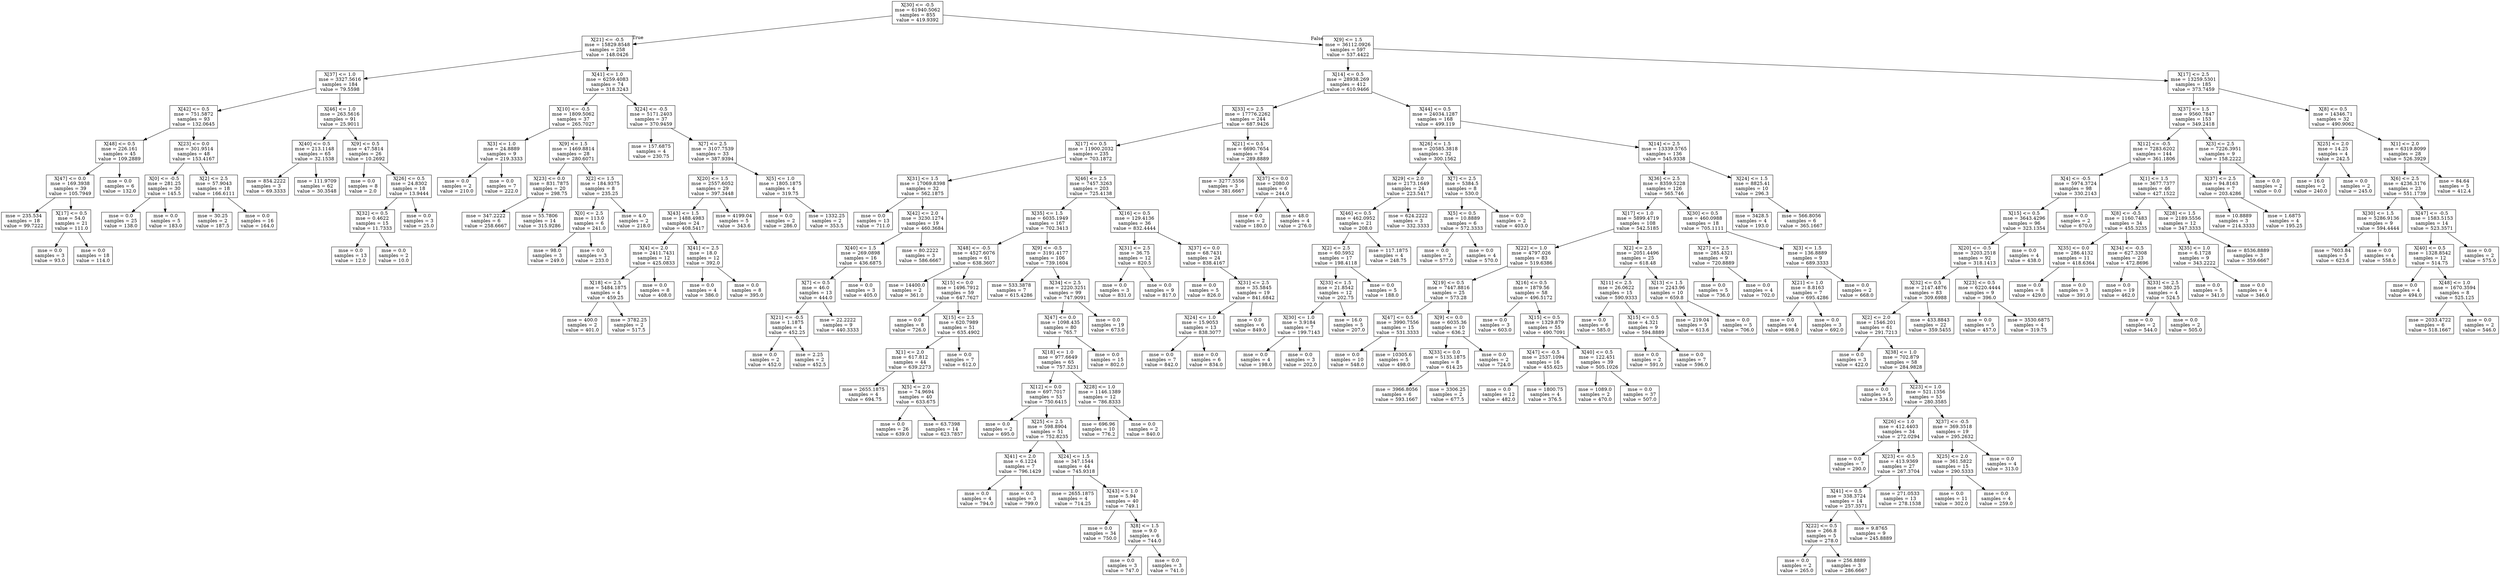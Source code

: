 digraph Tree {
node [shape=box] ;
0 [label="X[30] <= -0.5\nmse = 61940.5062\nsamples = 855\nvalue = 419.9392"] ;
1 [label="X[21] <= -0.5\nmse = 15829.8548\nsamples = 258\nvalue = 148.0426"] ;
0 -> 1 [labeldistance=2.5, labelangle=45, headlabel="True"] ;
2 [label="X[37] <= 1.0\nmse = 3327.5616\nsamples = 184\nvalue = 79.5598"] ;
1 -> 2 ;
3 [label="X[42] <= 0.5\nmse = 751.5872\nsamples = 93\nvalue = 132.0645"] ;
2 -> 3 ;
4 [label="X[48] <= 0.5\nmse = 226.161\nsamples = 45\nvalue = 109.2889"] ;
3 -> 4 ;
5 [label="X[47] <= 0.0\nmse = 169.3938\nsamples = 39\nvalue = 105.7949"] ;
4 -> 5 ;
6 [label="mse = 235.534\nsamples = 18\nvalue = 99.7222"] ;
5 -> 6 ;
7 [label="X[17] <= 0.5\nmse = 54.0\nsamples = 21\nvalue = 111.0"] ;
5 -> 7 ;
8 [label="mse = 0.0\nsamples = 3\nvalue = 93.0"] ;
7 -> 8 ;
9 [label="mse = 0.0\nsamples = 18\nvalue = 114.0"] ;
7 -> 9 ;
10 [label="mse = 0.0\nsamples = 6\nvalue = 132.0"] ;
4 -> 10 ;
11 [label="X[23] <= 0.0\nmse = 301.9514\nsamples = 48\nvalue = 153.4167"] ;
3 -> 11 ;
12 [label="X[0] <= -0.5\nmse = 281.25\nsamples = 30\nvalue = 145.5"] ;
11 -> 12 ;
13 [label="mse = 0.0\nsamples = 25\nvalue = 138.0"] ;
12 -> 13 ;
14 [label="mse = 0.0\nsamples = 5\nvalue = 183.0"] ;
12 -> 14 ;
15 [label="X[2] <= 2.5\nmse = 57.9043\nsamples = 18\nvalue = 166.6111"] ;
11 -> 15 ;
16 [label="mse = 30.25\nsamples = 2\nvalue = 187.5"] ;
15 -> 16 ;
17 [label="mse = 0.0\nsamples = 16\nvalue = 164.0"] ;
15 -> 17 ;
18 [label="X[46] <= 1.0\nmse = 263.5616\nsamples = 91\nvalue = 25.9011"] ;
2 -> 18 ;
19 [label="X[40] <= 0.5\nmse = 213.1148\nsamples = 65\nvalue = 32.1538"] ;
18 -> 19 ;
20 [label="mse = 854.2222\nsamples = 3\nvalue = 69.3333"] ;
19 -> 20 ;
21 [label="mse = 111.9709\nsamples = 62\nvalue = 30.3548"] ;
19 -> 21 ;
22 [label="X[9] <= 0.5\nmse = 47.5814\nsamples = 26\nvalue = 10.2692"] ;
18 -> 22 ;
23 [label="mse = 0.0\nsamples = 8\nvalue = 2.0"] ;
22 -> 23 ;
24 [label="X[26] <= 0.5\nmse = 24.8302\nsamples = 18\nvalue = 13.9444"] ;
22 -> 24 ;
25 [label="X[32] <= 0.5\nmse = 0.4622\nsamples = 15\nvalue = 11.7333"] ;
24 -> 25 ;
26 [label="mse = 0.0\nsamples = 13\nvalue = 12.0"] ;
25 -> 26 ;
27 [label="mse = 0.0\nsamples = 2\nvalue = 10.0"] ;
25 -> 27 ;
28 [label="mse = 0.0\nsamples = 3\nvalue = 25.0"] ;
24 -> 28 ;
29 [label="X[41] <= 1.0\nmse = 6259.4083\nsamples = 74\nvalue = 318.3243"] ;
1 -> 29 ;
30 [label="X[10] <= -0.5\nmse = 1809.5062\nsamples = 37\nvalue = 265.7027"] ;
29 -> 30 ;
31 [label="X[3] <= 1.0\nmse = 24.8889\nsamples = 9\nvalue = 219.3333"] ;
30 -> 31 ;
32 [label="mse = 0.0\nsamples = 2\nvalue = 210.0"] ;
31 -> 32 ;
33 [label="mse = 0.0\nsamples = 7\nvalue = 222.0"] ;
31 -> 33 ;
34 [label="X[9] <= 1.5\nmse = 1469.8814\nsamples = 28\nvalue = 280.6071"] ;
30 -> 34 ;
35 [label="X[23] <= 0.0\nmse = 831.7875\nsamples = 20\nvalue = 298.75"] ;
34 -> 35 ;
36 [label="mse = 347.2222\nsamples = 6\nvalue = 258.6667"] ;
35 -> 36 ;
37 [label="mse = 55.7806\nsamples = 14\nvalue = 315.9286"] ;
35 -> 37 ;
38 [label="X[2] <= 1.5\nmse = 184.9375\nsamples = 8\nvalue = 235.25"] ;
34 -> 38 ;
39 [label="X[0] <= 2.5\nmse = 113.0\nsamples = 6\nvalue = 241.0"] ;
38 -> 39 ;
40 [label="mse = 98.0\nsamples = 3\nvalue = 249.0"] ;
39 -> 40 ;
41 [label="mse = 0.0\nsamples = 3\nvalue = 233.0"] ;
39 -> 41 ;
42 [label="mse = 4.0\nsamples = 2\nvalue = 218.0"] ;
38 -> 42 ;
43 [label="X[24] <= -0.5\nmse = 5171.2403\nsamples = 37\nvalue = 370.9459"] ;
29 -> 43 ;
44 [label="mse = 157.6875\nsamples = 4\nvalue = 230.75"] ;
43 -> 44 ;
45 [label="X[7] <= 2.5\nmse = 3107.7539\nsamples = 33\nvalue = 387.9394"] ;
43 -> 45 ;
46 [label="X[20] <= 1.5\nmse = 2557.6052\nsamples = 29\nvalue = 397.3448"] ;
45 -> 46 ;
47 [label="X[43] <= 1.5\nmse = 1488.4983\nsamples = 24\nvalue = 408.5417"] ;
46 -> 47 ;
48 [label="X[4] <= 2.0\nmse = 2411.7431\nsamples = 12\nvalue = 425.0833"] ;
47 -> 48 ;
49 [label="X[18] <= 2.5\nmse = 5484.1875\nsamples = 4\nvalue = 459.25"] ;
48 -> 49 ;
50 [label="mse = 400.0\nsamples = 2\nvalue = 401.0"] ;
49 -> 50 ;
51 [label="mse = 3782.25\nsamples = 2\nvalue = 517.5"] ;
49 -> 51 ;
52 [label="mse = 0.0\nsamples = 8\nvalue = 408.0"] ;
48 -> 52 ;
53 [label="X[41] <= 2.5\nmse = 18.0\nsamples = 12\nvalue = 392.0"] ;
47 -> 53 ;
54 [label="mse = 0.0\nsamples = 4\nvalue = 386.0"] ;
53 -> 54 ;
55 [label="mse = 0.0\nsamples = 8\nvalue = 395.0"] ;
53 -> 55 ;
56 [label="mse = 4199.04\nsamples = 5\nvalue = 343.6"] ;
46 -> 56 ;
57 [label="X[5] <= 1.0\nmse = 1805.1875\nsamples = 4\nvalue = 319.75"] ;
45 -> 57 ;
58 [label="mse = 0.0\nsamples = 2\nvalue = 286.0"] ;
57 -> 58 ;
59 [label="mse = 1332.25\nsamples = 2\nvalue = 353.5"] ;
57 -> 59 ;
60 [label="X[9] <= 1.5\nmse = 36112.0926\nsamples = 597\nvalue = 537.4422"] ;
0 -> 60 [labeldistance=2.5, labelangle=-45, headlabel="False"] ;
61 [label="X[14] <= 0.5\nmse = 28938.269\nsamples = 412\nvalue = 610.9466"] ;
60 -> 61 ;
62 [label="X[33] <= 2.5\nmse = 17776.2262\nsamples = 244\nvalue = 687.9426"] ;
61 -> 62 ;
63 [label="X[17] <= 0.5\nmse = 11900.2032\nsamples = 235\nvalue = 703.1872"] ;
62 -> 63 ;
64 [label="X[31] <= 1.5\nmse = 17069.8398\nsamples = 32\nvalue = 562.1875"] ;
63 -> 64 ;
65 [label="mse = 0.0\nsamples = 13\nvalue = 711.0"] ;
64 -> 65 ;
66 [label="X[42] <= 2.0\nmse = 3230.1274\nsamples = 19\nvalue = 460.3684"] ;
64 -> 66 ;
67 [label="X[40] <= 1.5\nmse = 269.0898\nsamples = 16\nvalue = 436.6875"] ;
66 -> 67 ;
68 [label="X[7] <= 0.5\nmse = 46.0\nsamples = 13\nvalue = 444.0"] ;
67 -> 68 ;
69 [label="X[21] <= -0.5\nmse = 1.1875\nsamples = 4\nvalue = 452.25"] ;
68 -> 69 ;
70 [label="mse = 0.0\nsamples = 2\nvalue = 452.0"] ;
69 -> 70 ;
71 [label="mse = 2.25\nsamples = 2\nvalue = 452.5"] ;
69 -> 71 ;
72 [label="mse = 22.2222\nsamples = 9\nvalue = 440.3333"] ;
68 -> 72 ;
73 [label="mse = 0.0\nsamples = 3\nvalue = 405.0"] ;
67 -> 73 ;
74 [label="mse = 80.2222\nsamples = 3\nvalue = 586.6667"] ;
66 -> 74 ;
75 [label="X[46] <= 2.5\nmse = 7457.3263\nsamples = 203\nvalue = 725.4138"] ;
63 -> 75 ;
76 [label="X[35] <= 1.5\nmse = 6035.1949\nsamples = 167\nvalue = 702.3413"] ;
75 -> 76 ;
77 [label="X[48] <= -0.5\nmse = 4527.6076\nsamples = 61\nvalue = 638.3607"] ;
76 -> 77 ;
78 [label="mse = 14400.0\nsamples = 2\nvalue = 361.0"] ;
77 -> 78 ;
79 [label="X[15] <= 0.0\nmse = 1496.7912\nsamples = 59\nvalue = 647.7627"] ;
77 -> 79 ;
80 [label="mse = 0.0\nsamples = 8\nvalue = 726.0"] ;
79 -> 80 ;
81 [label="X[15] <= 2.5\nmse = 620.7989\nsamples = 51\nvalue = 635.4902"] ;
79 -> 81 ;
82 [label="X[1] <= 2.0\nmse = 617.812\nsamples = 44\nvalue = 639.2273"] ;
81 -> 82 ;
83 [label="mse = 2655.1875\nsamples = 4\nvalue = 694.75"] ;
82 -> 83 ;
84 [label="X[5] <= 2.0\nmse = 74.9694\nsamples = 40\nvalue = 633.675"] ;
82 -> 84 ;
85 [label="mse = 0.0\nsamples = 26\nvalue = 639.0"] ;
84 -> 85 ;
86 [label="mse = 63.7398\nsamples = 14\nvalue = 623.7857"] ;
84 -> 86 ;
87 [label="mse = 0.0\nsamples = 7\nvalue = 612.0"] ;
81 -> 87 ;
88 [label="X[9] <= -0.5\nmse = 3191.4177\nsamples = 106\nvalue = 739.1604"] ;
76 -> 88 ;
89 [label="mse = 533.3878\nsamples = 7\nvalue = 615.4286"] ;
88 -> 89 ;
90 [label="X[34] <= 2.5\nmse = 2220.3251\nsamples = 99\nvalue = 747.9091"] ;
88 -> 90 ;
91 [label="X[47] <= 0.0\nmse = 1098.435\nsamples = 80\nvalue = 765.7"] ;
90 -> 91 ;
92 [label="X[18] <= 1.0\nmse = 977.6649\nsamples = 65\nvalue = 757.3231"] ;
91 -> 92 ;
93 [label="X[12] <= 0.0\nmse = 697.7017\nsamples = 53\nvalue = 750.6415"] ;
92 -> 93 ;
94 [label="mse = 0.0\nsamples = 2\nvalue = 695.0"] ;
93 -> 94 ;
95 [label="X[25] <= 2.5\nmse = 598.8904\nsamples = 51\nvalue = 752.8235"] ;
93 -> 95 ;
96 [label="X[41] <= 2.0\nmse = 6.1224\nsamples = 7\nvalue = 796.1429"] ;
95 -> 96 ;
97 [label="mse = 0.0\nsamples = 4\nvalue = 794.0"] ;
96 -> 97 ;
98 [label="mse = 0.0\nsamples = 3\nvalue = 799.0"] ;
96 -> 98 ;
99 [label="X[24] <= 1.5\nmse = 347.1544\nsamples = 44\nvalue = 745.9318"] ;
95 -> 99 ;
100 [label="mse = 2655.1875\nsamples = 4\nvalue = 714.25"] ;
99 -> 100 ;
101 [label="X[43] <= 1.0\nmse = 5.94\nsamples = 40\nvalue = 749.1"] ;
99 -> 101 ;
102 [label="mse = 0.0\nsamples = 34\nvalue = 750.0"] ;
101 -> 102 ;
103 [label="X[8] <= 1.5\nmse = 9.0\nsamples = 6\nvalue = 744.0"] ;
101 -> 103 ;
104 [label="mse = 0.0\nsamples = 3\nvalue = 747.0"] ;
103 -> 104 ;
105 [label="mse = 0.0\nsamples = 3\nvalue = 741.0"] ;
103 -> 105 ;
106 [label="X[28] <= 1.0\nmse = 1146.1389\nsamples = 12\nvalue = 786.8333"] ;
92 -> 106 ;
107 [label="mse = 696.96\nsamples = 10\nvalue = 776.2"] ;
106 -> 107 ;
108 [label="mse = 0.0\nsamples = 2\nvalue = 840.0"] ;
106 -> 108 ;
109 [label="mse = 0.0\nsamples = 15\nvalue = 802.0"] ;
91 -> 109 ;
110 [label="mse = 0.0\nsamples = 19\nvalue = 673.0"] ;
90 -> 110 ;
111 [label="X[16] <= 0.5\nmse = 129.4136\nsamples = 36\nvalue = 832.4444"] ;
75 -> 111 ;
112 [label="X[31] <= 2.5\nmse = 36.75\nsamples = 12\nvalue = 820.5"] ;
111 -> 112 ;
113 [label="mse = 0.0\nsamples = 3\nvalue = 831.0"] ;
112 -> 113 ;
114 [label="mse = 0.0\nsamples = 9\nvalue = 817.0"] ;
112 -> 114 ;
115 [label="X[37] <= 0.0\nmse = 68.7431\nsamples = 24\nvalue = 838.4167"] ;
111 -> 115 ;
116 [label="mse = 0.0\nsamples = 5\nvalue = 826.0"] ;
115 -> 116 ;
117 [label="X[31] <= 2.5\nmse = 35.5845\nsamples = 19\nvalue = 841.6842"] ;
115 -> 117 ;
118 [label="X[24] <= 1.0\nmse = 15.9053\nsamples = 13\nvalue = 838.3077"] ;
117 -> 118 ;
119 [label="mse = 0.0\nsamples = 7\nvalue = 842.0"] ;
118 -> 119 ;
120 [label="mse = 0.0\nsamples = 6\nvalue = 834.0"] ;
118 -> 120 ;
121 [label="mse = 0.0\nsamples = 6\nvalue = 849.0"] ;
117 -> 121 ;
122 [label="X[21] <= 0.5\nmse = 6690.7654\nsamples = 9\nvalue = 289.8889"] ;
62 -> 122 ;
123 [label="mse = 3277.5556\nsamples = 3\nvalue = 381.6667"] ;
122 -> 123 ;
124 [label="X[37] <= 0.0\nmse = 2080.0\nsamples = 6\nvalue = 244.0"] ;
122 -> 124 ;
125 [label="mse = 0.0\nsamples = 2\nvalue = 180.0"] ;
124 -> 125 ;
126 [label="mse = 48.0\nsamples = 4\nvalue = 276.0"] ;
124 -> 126 ;
127 [label="X[44] <= 0.5\nmse = 24034.1287\nsamples = 168\nvalue = 499.119"] ;
61 -> 127 ;
128 [label="X[26] <= 1.5\nmse = 20585.3818\nsamples = 32\nvalue = 300.1562"] ;
127 -> 128 ;
129 [label="X[29] <= 2.0\nmse = 2173.1649\nsamples = 24\nvalue = 223.5417"] ;
128 -> 129 ;
130 [label="X[46] <= 0.5\nmse = 462.0952\nsamples = 21\nvalue = 208.0"] ;
129 -> 130 ;
131 [label="X[2] <= 2.5\nmse = 60.5952\nsamples = 17\nvalue = 198.4118"] ;
130 -> 131 ;
132 [label="X[33] <= 1.5\nmse = 21.8542\nsamples = 12\nvalue = 202.75"] ;
131 -> 132 ;
133 [label="X[30] <= 1.0\nmse = 3.9184\nsamples = 7\nvalue = 199.7143"] ;
132 -> 133 ;
134 [label="mse = 0.0\nsamples = 4\nvalue = 198.0"] ;
133 -> 134 ;
135 [label="mse = 0.0\nsamples = 3\nvalue = 202.0"] ;
133 -> 135 ;
136 [label="mse = 16.0\nsamples = 5\nvalue = 207.0"] ;
132 -> 136 ;
137 [label="mse = 0.0\nsamples = 5\nvalue = 188.0"] ;
131 -> 137 ;
138 [label="mse = 117.1875\nsamples = 4\nvalue = 248.75"] ;
130 -> 138 ;
139 [label="mse = 624.2222\nsamples = 3\nvalue = 332.3333"] ;
129 -> 139 ;
140 [label="X[7] <= 2.5\nmse = 5384.5\nsamples = 8\nvalue = 530.0"] ;
128 -> 140 ;
141 [label="X[5] <= 0.5\nmse = 10.8889\nsamples = 6\nvalue = 572.3333"] ;
140 -> 141 ;
142 [label="mse = 0.0\nsamples = 2\nvalue = 577.0"] ;
141 -> 142 ;
143 [label="mse = 0.0\nsamples = 4\nvalue = 570.0"] ;
141 -> 143 ;
144 [label="mse = 0.0\nsamples = 2\nvalue = 403.0"] ;
140 -> 144 ;
145 [label="X[14] <= 2.5\nmse = 13339.5765\nsamples = 136\nvalue = 545.9338"] ;
127 -> 145 ;
146 [label="X[36] <= 2.5\nmse = 8359.5228\nsamples = 126\nvalue = 565.746"] ;
145 -> 146 ;
147 [label="X[17] <= 1.0\nmse = 5899.4719\nsamples = 108\nvalue = 542.5185"] ;
146 -> 147 ;
148 [label="X[22] <= 1.0\nmse = 4797.026\nsamples = 83\nvalue = 519.6386"] ;
147 -> 148 ;
149 [label="X[19] <= 0.5\nmse = 7447.8816\nsamples = 25\nvalue = 573.28"] ;
148 -> 149 ;
150 [label="X[47] <= 0.5\nmse = 3990.7556\nsamples = 15\nvalue = 531.3333"] ;
149 -> 150 ;
151 [label="mse = 0.0\nsamples = 10\nvalue = 548.0"] ;
150 -> 151 ;
152 [label="mse = 10305.6\nsamples = 5\nvalue = 498.0"] ;
150 -> 152 ;
153 [label="X[9] <= 0.0\nmse = 6035.36\nsamples = 10\nvalue = 636.2"] ;
149 -> 153 ;
154 [label="X[33] <= 0.0\nmse = 5135.1875\nsamples = 8\nvalue = 614.25"] ;
153 -> 154 ;
155 [label="mse = 3966.8056\nsamples = 6\nvalue = 593.1667"] ;
154 -> 155 ;
156 [label="mse = 3306.25\nsamples = 2\nvalue = 677.5"] ;
154 -> 156 ;
157 [label="mse = 0.0\nsamples = 2\nvalue = 724.0"] ;
153 -> 157 ;
158 [label="X[16] <= 0.5\nmse = 1879.56\nsamples = 58\nvalue = 496.5172"] ;
148 -> 158 ;
159 [label="mse = 0.0\nsamples = 3\nvalue = 603.0"] ;
158 -> 159 ;
160 [label="X[15] <= 0.5\nmse = 1329.879\nsamples = 55\nvalue = 490.7091"] ;
158 -> 160 ;
161 [label="X[47] <= -0.5\nmse = 2537.1094\nsamples = 16\nvalue = 455.625"] ;
160 -> 161 ;
162 [label="mse = 0.0\nsamples = 12\nvalue = 482.0"] ;
161 -> 162 ;
163 [label="mse = 1800.75\nsamples = 4\nvalue = 376.5"] ;
161 -> 163 ;
164 [label="X[40] <= 0.5\nmse = 122.451\nsamples = 39\nvalue = 505.1026"] ;
160 -> 164 ;
165 [label="mse = 1089.0\nsamples = 2\nvalue = 470.0"] ;
164 -> 165 ;
166 [label="mse = 0.0\nsamples = 37\nvalue = 507.0"] ;
164 -> 166 ;
167 [label="X[2] <= 2.5\nmse = 2051.4496\nsamples = 25\nvalue = 618.48"] ;
147 -> 167 ;
168 [label="X[11] <= 2.5\nmse = 26.0622\nsamples = 15\nvalue = 590.9333"] ;
167 -> 168 ;
169 [label="mse = 0.0\nsamples = 6\nvalue = 585.0"] ;
168 -> 169 ;
170 [label="X[15] <= 0.5\nmse = 4.321\nsamples = 9\nvalue = 594.8889"] ;
168 -> 170 ;
171 [label="mse = 0.0\nsamples = 2\nvalue = 591.0"] ;
170 -> 171 ;
172 [label="mse = 0.0\nsamples = 7\nvalue = 596.0"] ;
170 -> 172 ;
173 [label="X[13] <= 1.5\nmse = 2243.96\nsamples = 10\nvalue = 659.8"] ;
167 -> 173 ;
174 [label="mse = 219.04\nsamples = 5\nvalue = 613.6"] ;
173 -> 174 ;
175 [label="mse = 0.0\nsamples = 5\nvalue = 706.0"] ;
173 -> 175 ;
176 [label="X[30] <= 0.5\nmse = 460.0988\nsamples = 18\nvalue = 705.1111"] ;
146 -> 176 ;
177 [label="X[27] <= 2.5\nmse = 285.4321\nsamples = 9\nvalue = 720.8889"] ;
176 -> 177 ;
178 [label="mse = 0.0\nsamples = 5\nvalue = 736.0"] ;
177 -> 178 ;
179 [label="mse = 0.0\nsamples = 4\nvalue = 702.0"] ;
177 -> 179 ;
180 [label="X[3] <= 1.5\nmse = 136.8889\nsamples = 9\nvalue = 689.3333"] ;
176 -> 180 ;
181 [label="X[21] <= 1.0\nmse = 8.8163\nsamples = 7\nvalue = 695.4286"] ;
180 -> 181 ;
182 [label="mse = 0.0\nsamples = 4\nvalue = 698.0"] ;
181 -> 182 ;
183 [label="mse = 0.0\nsamples = 3\nvalue = 692.0"] ;
181 -> 183 ;
184 [label="mse = 0.0\nsamples = 2\nvalue = 668.0"] ;
180 -> 184 ;
185 [label="X[24] <= 1.5\nmse = 8825.41\nsamples = 10\nvalue = 296.3"] ;
145 -> 185 ;
186 [label="mse = 3428.5\nsamples = 4\nvalue = 193.0"] ;
185 -> 186 ;
187 [label="mse = 566.8056\nsamples = 6\nvalue = 365.1667"] ;
185 -> 187 ;
188 [label="X[17] <= 2.5\nmse = 13259.5301\nsamples = 185\nvalue = 373.7459"] ;
60 -> 188 ;
189 [label="X[37] <= 1.5\nmse = 9560.7847\nsamples = 153\nvalue = 349.2418"] ;
188 -> 189 ;
190 [label="X[12] <= -0.5\nmse = 7283.6202\nsamples = 144\nvalue = 361.1806"] ;
189 -> 190 ;
191 [label="X[4] <= -0.5\nmse = 5974.3724\nsamples = 98\nvalue = 330.2143"] ;
190 -> 191 ;
192 [label="X[15] <= 0.5\nmse = 3643.4296\nsamples = 96\nvalue = 323.1354"] ;
191 -> 192 ;
193 [label="X[20] <= -0.5\nmse = 3203.2518\nsamples = 92\nvalue = 318.1413"] ;
192 -> 193 ;
194 [label="X[32] <= 0.5\nmse = 2147.4876\nsamples = 83\nvalue = 309.6988"] ;
193 -> 194 ;
195 [label="X[2] <= 2.0\nmse = 1546.201\nsamples = 61\nvalue = 291.7213"] ;
194 -> 195 ;
196 [label="mse = 0.0\nsamples = 3\nvalue = 422.0"] ;
195 -> 196 ;
197 [label="X[38] <= 1.0\nmse = 702.879\nsamples = 58\nvalue = 284.9828"] ;
195 -> 197 ;
198 [label="mse = 0.0\nsamples = 5\nvalue = 334.0"] ;
197 -> 198 ;
199 [label="X[23] <= 1.0\nmse = 521.1356\nsamples = 53\nvalue = 280.3585"] ;
197 -> 199 ;
200 [label="X[26] <= 1.0\nmse = 412.4403\nsamples = 34\nvalue = 272.0294"] ;
199 -> 200 ;
201 [label="mse = 0.0\nsamples = 7\nvalue = 290.0"] ;
200 -> 201 ;
202 [label="X[23] <= -0.5\nmse = 413.9369\nsamples = 27\nvalue = 267.3704"] ;
200 -> 202 ;
203 [label="X[41] <= 0.5\nmse = 338.3724\nsamples = 14\nvalue = 257.3571"] ;
202 -> 203 ;
204 [label="X[22] <= 0.5\nmse = 266.8\nsamples = 5\nvalue = 278.0"] ;
203 -> 204 ;
205 [label="mse = 0.0\nsamples = 2\nvalue = 265.0"] ;
204 -> 205 ;
206 [label="mse = 256.8889\nsamples = 3\nvalue = 286.6667"] ;
204 -> 206 ;
207 [label="mse = 9.8765\nsamples = 9\nvalue = 245.8889"] ;
203 -> 207 ;
208 [label="mse = 271.0533\nsamples = 13\nvalue = 278.1538"] ;
202 -> 208 ;
209 [label="X[37] <= -0.5\nmse = 369.3518\nsamples = 19\nvalue = 295.2632"] ;
199 -> 209 ;
210 [label="X[25] <= 2.0\nmse = 361.5822\nsamples = 15\nvalue = 290.5333"] ;
209 -> 210 ;
211 [label="mse = 0.0\nsamples = 11\nvalue = 302.0"] ;
210 -> 211 ;
212 [label="mse = 0.0\nsamples = 4\nvalue = 259.0"] ;
210 -> 212 ;
213 [label="mse = 0.0\nsamples = 4\nvalue = 313.0"] ;
209 -> 213 ;
214 [label="mse = 433.8843\nsamples = 22\nvalue = 359.5455"] ;
194 -> 214 ;
215 [label="X[23] <= 0.5\nmse = 6220.4444\nsamples = 9\nvalue = 396.0"] ;
193 -> 215 ;
216 [label="mse = 0.0\nsamples = 5\nvalue = 457.0"] ;
215 -> 216 ;
217 [label="mse = 3530.6875\nsamples = 4\nvalue = 319.75"] ;
215 -> 217 ;
218 [label="mse = 0.0\nsamples = 4\nvalue = 438.0"] ;
192 -> 218 ;
219 [label="mse = 0.0\nsamples = 2\nvalue = 670.0"] ;
191 -> 219 ;
220 [label="X[1] <= 1.5\nmse = 3677.7377\nsamples = 46\nvalue = 427.1522"] ;
190 -> 220 ;
221 [label="X[8] <= -0.5\nmse = 1160.7483\nsamples = 34\nvalue = 455.3235"] ;
220 -> 221 ;
222 [label="X[35] <= 0.0\nmse = 286.4132\nsamples = 11\nvalue = 418.6364"] ;
221 -> 222 ;
223 [label="mse = 0.0\nsamples = 8\nvalue = 429.0"] ;
222 -> 223 ;
224 [label="mse = 0.0\nsamples = 3\nvalue = 391.0"] ;
222 -> 224 ;
225 [label="X[34] <= -0.5\nmse = 627.3308\nsamples = 23\nvalue = 472.8696"] ;
221 -> 225 ;
226 [label="mse = 0.0\nsamples = 19\nvalue = 462.0"] ;
225 -> 226 ;
227 [label="X[33] <= 2.5\nmse = 380.25\nsamples = 4\nvalue = 524.5"] ;
225 -> 227 ;
228 [label="mse = 0.0\nsamples = 2\nvalue = 544.0"] ;
227 -> 228 ;
229 [label="mse = 0.0\nsamples = 2\nvalue = 505.0"] ;
227 -> 229 ;
230 [label="X[28] <= 1.5\nmse = 2189.5556\nsamples = 12\nvalue = 347.3333"] ;
220 -> 230 ;
231 [label="X[35] <= 1.0\nmse = 6.1728\nsamples = 9\nvalue = 343.2222"] ;
230 -> 231 ;
232 [label="mse = 0.0\nsamples = 5\nvalue = 341.0"] ;
231 -> 232 ;
233 [label="mse = 0.0\nsamples = 4\nvalue = 346.0"] ;
231 -> 233 ;
234 [label="mse = 8536.8889\nsamples = 3\nvalue = 359.6667"] ;
230 -> 234 ;
235 [label="X[3] <= 2.5\nmse = 7226.3951\nsamples = 9\nvalue = 158.2222"] ;
189 -> 235 ;
236 [label="X[37] <= 2.5\nmse = 94.8163\nsamples = 7\nvalue = 203.4286"] ;
235 -> 236 ;
237 [label="mse = 10.8889\nsamples = 3\nvalue = 214.3333"] ;
236 -> 237 ;
238 [label="mse = 1.6875\nsamples = 4\nvalue = 195.25"] ;
236 -> 238 ;
239 [label="mse = 0.0\nsamples = 2\nvalue = 0.0"] ;
235 -> 239 ;
240 [label="X[8] <= 0.5\nmse = 14346.71\nsamples = 32\nvalue = 490.9062"] ;
188 -> 240 ;
241 [label="X[25] <= 2.0\nmse = 14.25\nsamples = 4\nvalue = 242.5"] ;
240 -> 241 ;
242 [label="mse = 16.0\nsamples = 2\nvalue = 240.0"] ;
241 -> 242 ;
243 [label="mse = 0.0\nsamples = 2\nvalue = 245.0"] ;
241 -> 243 ;
244 [label="X[1] <= 2.0\nmse = 6319.8099\nsamples = 28\nvalue = 526.3929"] ;
240 -> 244 ;
245 [label="X[6] <= 2.5\nmse = 4236.3176\nsamples = 23\nvalue = 551.1739"] ;
244 -> 245 ;
246 [label="X[30] <= 1.5\nmse = 5286.9136\nsamples = 9\nvalue = 594.4444"] ;
245 -> 246 ;
247 [label="mse = 7603.84\nsamples = 5\nvalue = 623.6"] ;
246 -> 247 ;
248 [label="mse = 0.0\nsamples = 4\nvalue = 558.0"] ;
246 -> 248 ;
249 [label="X[47] <= -0.5\nmse = 1583.5153\nsamples = 14\nvalue = 523.3571"] ;
245 -> 249 ;
250 [label="X[40] <= 0.5\nmse = 1328.8542\nsamples = 12\nvalue = 514.75"] ;
249 -> 250 ;
251 [label="mse = 0.0\nsamples = 4\nvalue = 494.0"] ;
250 -> 251 ;
252 [label="X[48] <= 1.0\nmse = 1670.3594\nsamples = 8\nvalue = 525.125"] ;
250 -> 252 ;
253 [label="mse = 2033.4722\nsamples = 6\nvalue = 518.1667"] ;
252 -> 253 ;
254 [label="mse = 0.0\nsamples = 2\nvalue = 546.0"] ;
252 -> 254 ;
255 [label="mse = 0.0\nsamples = 2\nvalue = 575.0"] ;
249 -> 255 ;
256 [label="mse = 84.64\nsamples = 5\nvalue = 412.4"] ;
244 -> 256 ;
}